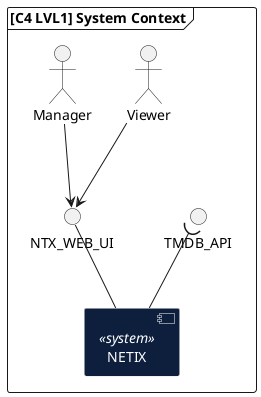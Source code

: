 @startuml NETIX_LVL1

skinparam FrameBackgroundColor white

frame "[C4 LVL1] System Context" {
    skinparam {
        componentBackgroundColor<<system>> #0D1F3D
        componentFontColor<<system>> #FFFFFF
        componentBorderColor<<system>> #FFFFFF
    }

    component [NETIX] <<system>>
    interface NTX_WEB_UI
    interface TMDB_API

    :Viewer: --> (NTX_WEB_UI)
    :Manager: --> (NTX_WEB_UI)

    NETIX -up- NTX_WEB_UI
    NETIX -up-( TMDB_API
}
@enduml